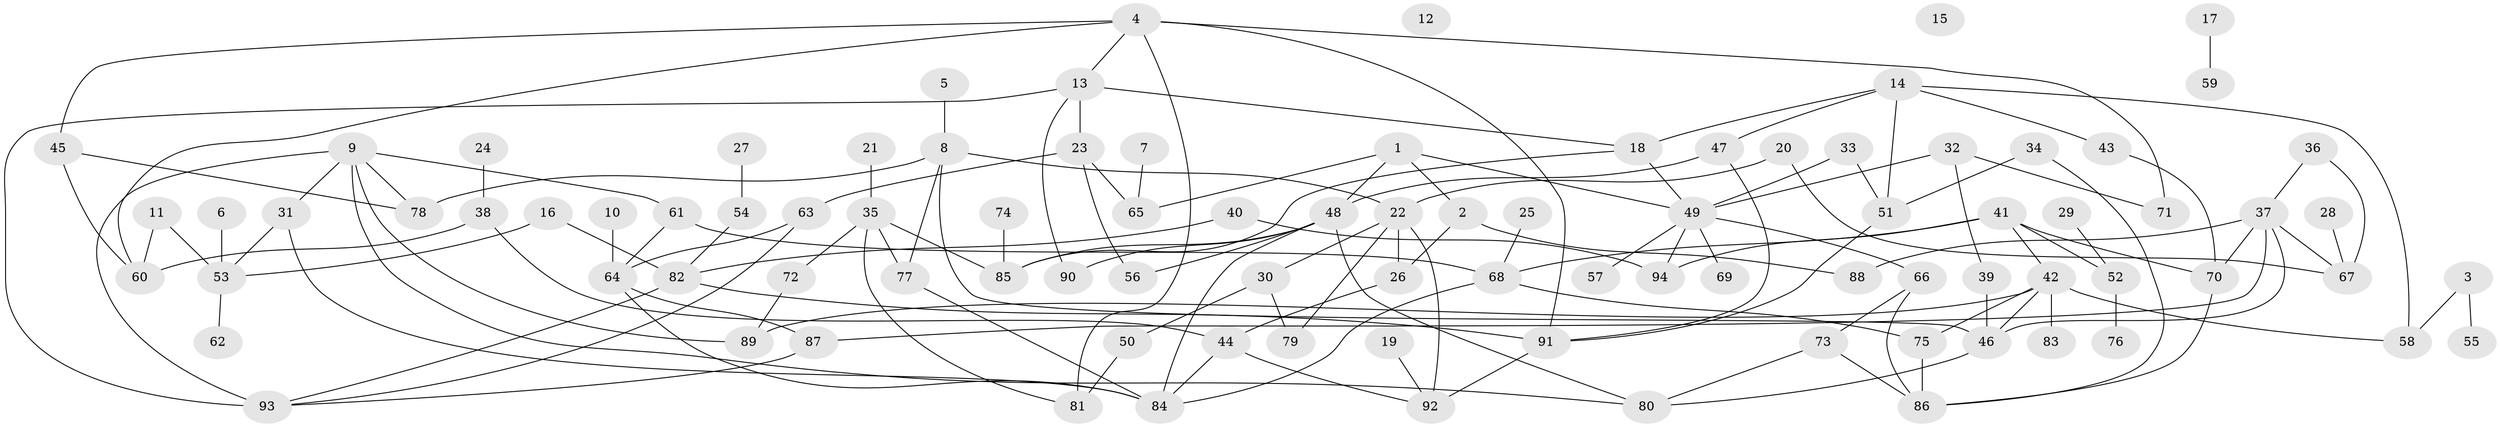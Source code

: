 // coarse degree distribution, {4: 0.078125, 3: 0.1875, 2: 0.203125, 7: 0.109375, 1: 0.171875, 5: 0.109375, 9: 0.015625, 0: 0.046875, 6: 0.0625, 8: 0.015625}
// Generated by graph-tools (version 1.1) at 2025/41/03/06/25 10:41:20]
// undirected, 94 vertices, 141 edges
graph export_dot {
graph [start="1"]
  node [color=gray90,style=filled];
  1;
  2;
  3;
  4;
  5;
  6;
  7;
  8;
  9;
  10;
  11;
  12;
  13;
  14;
  15;
  16;
  17;
  18;
  19;
  20;
  21;
  22;
  23;
  24;
  25;
  26;
  27;
  28;
  29;
  30;
  31;
  32;
  33;
  34;
  35;
  36;
  37;
  38;
  39;
  40;
  41;
  42;
  43;
  44;
  45;
  46;
  47;
  48;
  49;
  50;
  51;
  52;
  53;
  54;
  55;
  56;
  57;
  58;
  59;
  60;
  61;
  62;
  63;
  64;
  65;
  66;
  67;
  68;
  69;
  70;
  71;
  72;
  73;
  74;
  75;
  76;
  77;
  78;
  79;
  80;
  81;
  82;
  83;
  84;
  85;
  86;
  87;
  88;
  89;
  90;
  91;
  92;
  93;
  94;
  1 -- 2;
  1 -- 48;
  1 -- 49;
  1 -- 65;
  2 -- 26;
  2 -- 88;
  3 -- 55;
  3 -- 58;
  4 -- 13;
  4 -- 45;
  4 -- 60;
  4 -- 71;
  4 -- 81;
  4 -- 91;
  5 -- 8;
  6 -- 53;
  7 -- 65;
  8 -- 22;
  8 -- 46;
  8 -- 77;
  8 -- 78;
  9 -- 31;
  9 -- 61;
  9 -- 78;
  9 -- 80;
  9 -- 89;
  9 -- 93;
  10 -- 64;
  11 -- 53;
  11 -- 60;
  13 -- 18;
  13 -- 23;
  13 -- 90;
  13 -- 93;
  14 -- 18;
  14 -- 43;
  14 -- 47;
  14 -- 51;
  14 -- 58;
  16 -- 53;
  16 -- 82;
  17 -- 59;
  18 -- 49;
  18 -- 85;
  19 -- 92;
  20 -- 22;
  20 -- 67;
  21 -- 35;
  22 -- 26;
  22 -- 30;
  22 -- 79;
  22 -- 92;
  23 -- 56;
  23 -- 63;
  23 -- 65;
  24 -- 38;
  25 -- 68;
  26 -- 44;
  27 -- 54;
  28 -- 67;
  29 -- 52;
  30 -- 50;
  30 -- 79;
  31 -- 53;
  31 -- 84;
  32 -- 39;
  32 -- 49;
  32 -- 71;
  33 -- 49;
  33 -- 51;
  34 -- 51;
  34 -- 86;
  35 -- 72;
  35 -- 77;
  35 -- 81;
  35 -- 85;
  36 -- 37;
  36 -- 67;
  37 -- 46;
  37 -- 67;
  37 -- 70;
  37 -- 87;
  37 -- 88;
  38 -- 44;
  38 -- 60;
  39 -- 46;
  40 -- 82;
  40 -- 94;
  41 -- 42;
  41 -- 52;
  41 -- 68;
  41 -- 70;
  41 -- 94;
  42 -- 46;
  42 -- 58;
  42 -- 75;
  42 -- 83;
  42 -- 89;
  43 -- 70;
  44 -- 84;
  44 -- 92;
  45 -- 60;
  45 -- 78;
  46 -- 80;
  47 -- 48;
  47 -- 91;
  48 -- 56;
  48 -- 80;
  48 -- 84;
  48 -- 85;
  48 -- 90;
  49 -- 57;
  49 -- 66;
  49 -- 69;
  49 -- 94;
  50 -- 81;
  51 -- 91;
  52 -- 76;
  53 -- 62;
  54 -- 82;
  61 -- 64;
  61 -- 68;
  63 -- 64;
  63 -- 93;
  64 -- 84;
  64 -- 87;
  66 -- 73;
  66 -- 86;
  68 -- 75;
  68 -- 84;
  70 -- 86;
  72 -- 89;
  73 -- 80;
  73 -- 86;
  74 -- 85;
  75 -- 86;
  77 -- 84;
  82 -- 91;
  82 -- 93;
  87 -- 93;
  91 -- 92;
}
